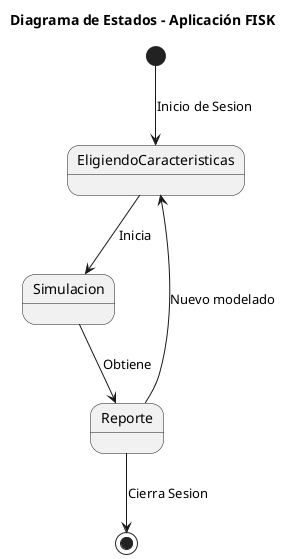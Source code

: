 @startuml

title Diagrama de Estados - Aplicación FISK

[*] --> EligiendoCaracteristicas : Inicio de Sesion
EligiendoCaracteristicas --> Simulacion : Inicia
Simulacion --> Reporte : Obtiene
Reporte --> EligiendoCaracteristicas : Nuevo modelado
Reporte --> [*] : Cierra Sesion

@enduml
